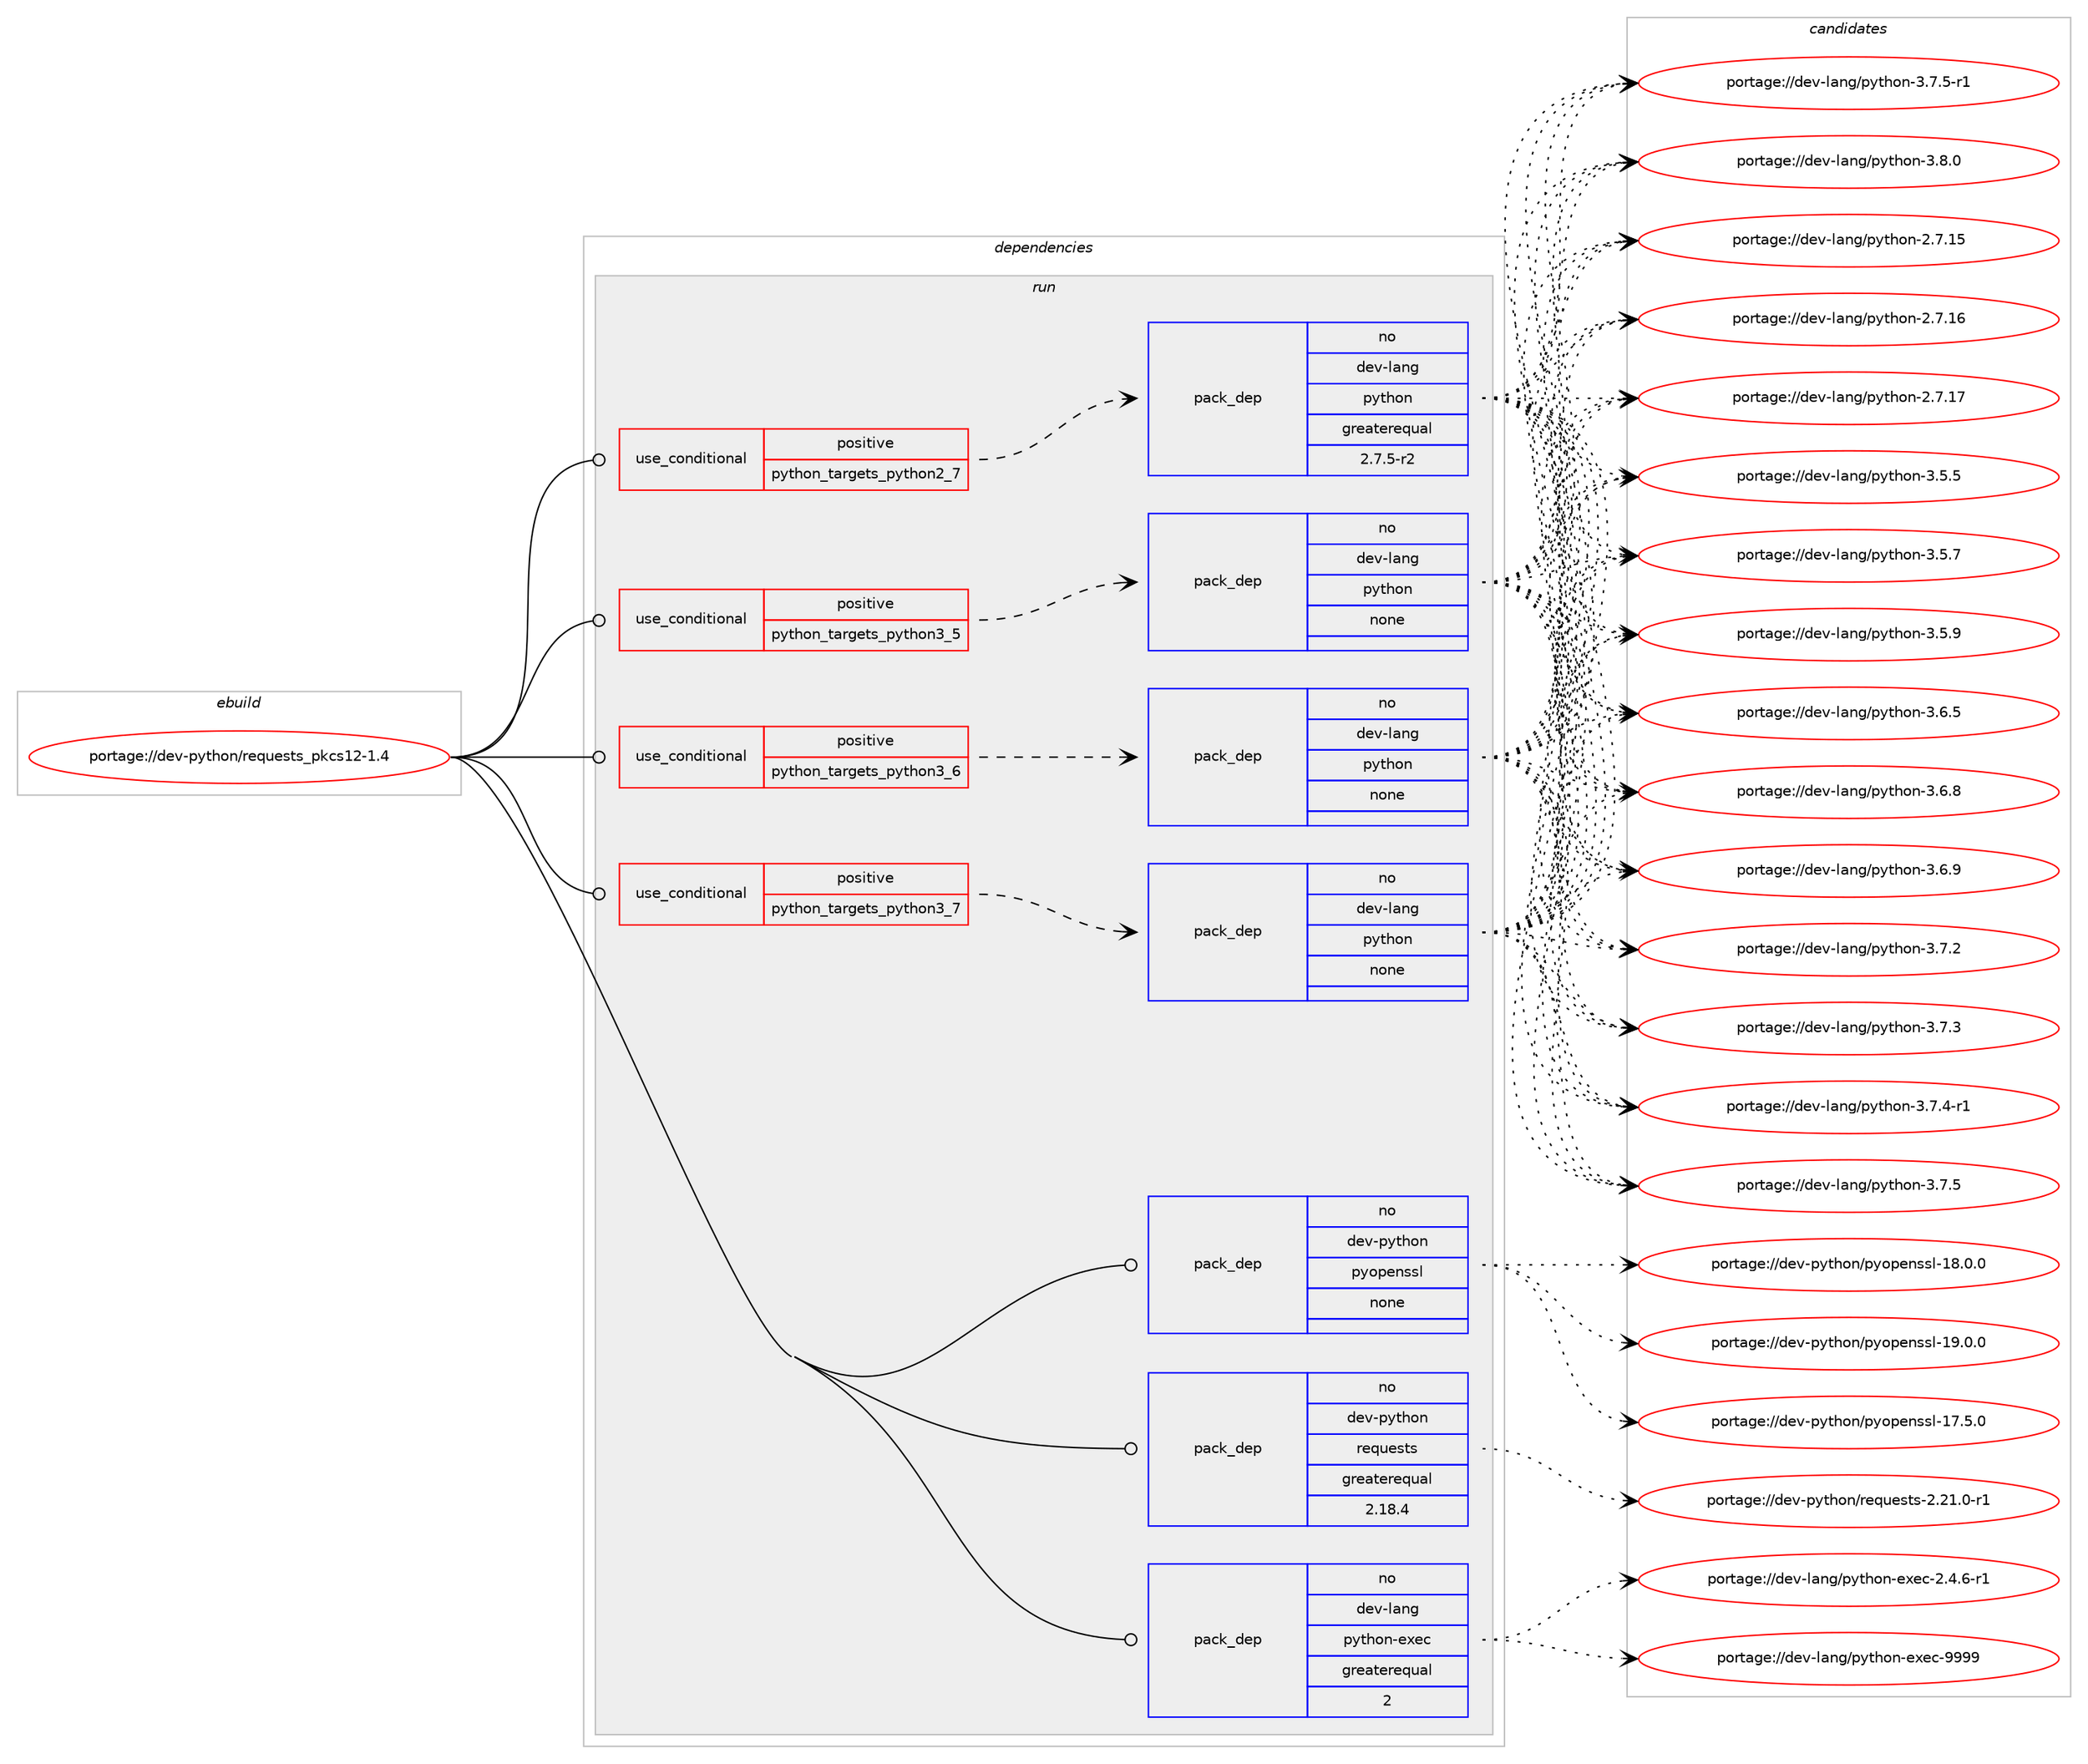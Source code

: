 digraph prolog {

# *************
# Graph options
# *************

newrank=true;
concentrate=true;
compound=true;
graph [rankdir=LR,fontname=Helvetica,fontsize=10,ranksep=1.5];#, ranksep=2.5, nodesep=0.2];
edge  [arrowhead=vee];
node  [fontname=Helvetica,fontsize=10];

# **********
# The ebuild
# **********

subgraph cluster_leftcol {
color=gray;
rank=same;
label=<<i>ebuild</i>>;
id [label="portage://dev-python/requests_pkcs12-1.4", color=red, width=4, href="../dev-python/requests_pkcs12-1.4.svg"];
}

# ****************
# The dependencies
# ****************

subgraph cluster_midcol {
color=gray;
label=<<i>dependencies</i>>;
subgraph cluster_compile {
fillcolor="#eeeeee";
style=filled;
label=<<i>compile</i>>;
}
subgraph cluster_compileandrun {
fillcolor="#eeeeee";
style=filled;
label=<<i>compile and run</i>>;
}
subgraph cluster_run {
fillcolor="#eeeeee";
style=filled;
label=<<i>run</i>>;
subgraph cond37981 {
dependency170344 [label=<<TABLE BORDER="0" CELLBORDER="1" CELLSPACING="0" CELLPADDING="4"><TR><TD ROWSPAN="3" CELLPADDING="10">use_conditional</TD></TR><TR><TD>positive</TD></TR><TR><TD>python_targets_python2_7</TD></TR></TABLE>>, shape=none, color=red];
subgraph pack128960 {
dependency170345 [label=<<TABLE BORDER="0" CELLBORDER="1" CELLSPACING="0" CELLPADDING="4" WIDTH="220"><TR><TD ROWSPAN="6" CELLPADDING="30">pack_dep</TD></TR><TR><TD WIDTH="110">no</TD></TR><TR><TD>dev-lang</TD></TR><TR><TD>python</TD></TR><TR><TD>greaterequal</TD></TR><TR><TD>2.7.5-r2</TD></TR></TABLE>>, shape=none, color=blue];
}
dependency170344:e -> dependency170345:w [weight=20,style="dashed",arrowhead="vee"];
}
id:e -> dependency170344:w [weight=20,style="solid",arrowhead="odot"];
subgraph cond37982 {
dependency170346 [label=<<TABLE BORDER="0" CELLBORDER="1" CELLSPACING="0" CELLPADDING="4"><TR><TD ROWSPAN="3" CELLPADDING="10">use_conditional</TD></TR><TR><TD>positive</TD></TR><TR><TD>python_targets_python3_5</TD></TR></TABLE>>, shape=none, color=red];
subgraph pack128961 {
dependency170347 [label=<<TABLE BORDER="0" CELLBORDER="1" CELLSPACING="0" CELLPADDING="4" WIDTH="220"><TR><TD ROWSPAN="6" CELLPADDING="30">pack_dep</TD></TR><TR><TD WIDTH="110">no</TD></TR><TR><TD>dev-lang</TD></TR><TR><TD>python</TD></TR><TR><TD>none</TD></TR><TR><TD></TD></TR></TABLE>>, shape=none, color=blue];
}
dependency170346:e -> dependency170347:w [weight=20,style="dashed",arrowhead="vee"];
}
id:e -> dependency170346:w [weight=20,style="solid",arrowhead="odot"];
subgraph cond37983 {
dependency170348 [label=<<TABLE BORDER="0" CELLBORDER="1" CELLSPACING="0" CELLPADDING="4"><TR><TD ROWSPAN="3" CELLPADDING="10">use_conditional</TD></TR><TR><TD>positive</TD></TR><TR><TD>python_targets_python3_6</TD></TR></TABLE>>, shape=none, color=red];
subgraph pack128962 {
dependency170349 [label=<<TABLE BORDER="0" CELLBORDER="1" CELLSPACING="0" CELLPADDING="4" WIDTH="220"><TR><TD ROWSPAN="6" CELLPADDING="30">pack_dep</TD></TR><TR><TD WIDTH="110">no</TD></TR><TR><TD>dev-lang</TD></TR><TR><TD>python</TD></TR><TR><TD>none</TD></TR><TR><TD></TD></TR></TABLE>>, shape=none, color=blue];
}
dependency170348:e -> dependency170349:w [weight=20,style="dashed",arrowhead="vee"];
}
id:e -> dependency170348:w [weight=20,style="solid",arrowhead="odot"];
subgraph cond37984 {
dependency170350 [label=<<TABLE BORDER="0" CELLBORDER="1" CELLSPACING="0" CELLPADDING="4"><TR><TD ROWSPAN="3" CELLPADDING="10">use_conditional</TD></TR><TR><TD>positive</TD></TR><TR><TD>python_targets_python3_7</TD></TR></TABLE>>, shape=none, color=red];
subgraph pack128963 {
dependency170351 [label=<<TABLE BORDER="0" CELLBORDER="1" CELLSPACING="0" CELLPADDING="4" WIDTH="220"><TR><TD ROWSPAN="6" CELLPADDING="30">pack_dep</TD></TR><TR><TD WIDTH="110">no</TD></TR><TR><TD>dev-lang</TD></TR><TR><TD>python</TD></TR><TR><TD>none</TD></TR><TR><TD></TD></TR></TABLE>>, shape=none, color=blue];
}
dependency170350:e -> dependency170351:w [weight=20,style="dashed",arrowhead="vee"];
}
id:e -> dependency170350:w [weight=20,style="solid",arrowhead="odot"];
subgraph pack128964 {
dependency170352 [label=<<TABLE BORDER="0" CELLBORDER="1" CELLSPACING="0" CELLPADDING="4" WIDTH="220"><TR><TD ROWSPAN="6" CELLPADDING="30">pack_dep</TD></TR><TR><TD WIDTH="110">no</TD></TR><TR><TD>dev-lang</TD></TR><TR><TD>python-exec</TD></TR><TR><TD>greaterequal</TD></TR><TR><TD>2</TD></TR></TABLE>>, shape=none, color=blue];
}
id:e -> dependency170352:w [weight=20,style="solid",arrowhead="odot"];
subgraph pack128965 {
dependency170353 [label=<<TABLE BORDER="0" CELLBORDER="1" CELLSPACING="0" CELLPADDING="4" WIDTH="220"><TR><TD ROWSPAN="6" CELLPADDING="30">pack_dep</TD></TR><TR><TD WIDTH="110">no</TD></TR><TR><TD>dev-python</TD></TR><TR><TD>pyopenssl</TD></TR><TR><TD>none</TD></TR><TR><TD></TD></TR></TABLE>>, shape=none, color=blue];
}
id:e -> dependency170353:w [weight=20,style="solid",arrowhead="odot"];
subgraph pack128966 {
dependency170354 [label=<<TABLE BORDER="0" CELLBORDER="1" CELLSPACING="0" CELLPADDING="4" WIDTH="220"><TR><TD ROWSPAN="6" CELLPADDING="30">pack_dep</TD></TR><TR><TD WIDTH="110">no</TD></TR><TR><TD>dev-python</TD></TR><TR><TD>requests</TD></TR><TR><TD>greaterequal</TD></TR><TR><TD>2.18.4</TD></TR></TABLE>>, shape=none, color=blue];
}
id:e -> dependency170354:w [weight=20,style="solid",arrowhead="odot"];
}
}

# **************
# The candidates
# **************

subgraph cluster_choices {
rank=same;
color=gray;
label=<<i>candidates</i>>;

subgraph choice128960 {
color=black;
nodesep=1;
choiceportage10010111845108971101034711212111610411111045504655464953 [label="portage://dev-lang/python-2.7.15", color=red, width=4,href="../dev-lang/python-2.7.15.svg"];
choiceportage10010111845108971101034711212111610411111045504655464954 [label="portage://dev-lang/python-2.7.16", color=red, width=4,href="../dev-lang/python-2.7.16.svg"];
choiceportage10010111845108971101034711212111610411111045504655464955 [label="portage://dev-lang/python-2.7.17", color=red, width=4,href="../dev-lang/python-2.7.17.svg"];
choiceportage100101118451089711010347112121116104111110455146534653 [label="portage://dev-lang/python-3.5.5", color=red, width=4,href="../dev-lang/python-3.5.5.svg"];
choiceportage100101118451089711010347112121116104111110455146534655 [label="portage://dev-lang/python-3.5.7", color=red, width=4,href="../dev-lang/python-3.5.7.svg"];
choiceportage100101118451089711010347112121116104111110455146534657 [label="portage://dev-lang/python-3.5.9", color=red, width=4,href="../dev-lang/python-3.5.9.svg"];
choiceportage100101118451089711010347112121116104111110455146544653 [label="portage://dev-lang/python-3.6.5", color=red, width=4,href="../dev-lang/python-3.6.5.svg"];
choiceportage100101118451089711010347112121116104111110455146544656 [label="portage://dev-lang/python-3.6.8", color=red, width=4,href="../dev-lang/python-3.6.8.svg"];
choiceportage100101118451089711010347112121116104111110455146544657 [label="portage://dev-lang/python-3.6.9", color=red, width=4,href="../dev-lang/python-3.6.9.svg"];
choiceportage100101118451089711010347112121116104111110455146554650 [label="portage://dev-lang/python-3.7.2", color=red, width=4,href="../dev-lang/python-3.7.2.svg"];
choiceportage100101118451089711010347112121116104111110455146554651 [label="portage://dev-lang/python-3.7.3", color=red, width=4,href="../dev-lang/python-3.7.3.svg"];
choiceportage1001011184510897110103471121211161041111104551465546524511449 [label="portage://dev-lang/python-3.7.4-r1", color=red, width=4,href="../dev-lang/python-3.7.4-r1.svg"];
choiceportage100101118451089711010347112121116104111110455146554653 [label="portage://dev-lang/python-3.7.5", color=red, width=4,href="../dev-lang/python-3.7.5.svg"];
choiceportage1001011184510897110103471121211161041111104551465546534511449 [label="portage://dev-lang/python-3.7.5-r1", color=red, width=4,href="../dev-lang/python-3.7.5-r1.svg"];
choiceportage100101118451089711010347112121116104111110455146564648 [label="portage://dev-lang/python-3.8.0", color=red, width=4,href="../dev-lang/python-3.8.0.svg"];
dependency170345:e -> choiceportage10010111845108971101034711212111610411111045504655464953:w [style=dotted,weight="100"];
dependency170345:e -> choiceportage10010111845108971101034711212111610411111045504655464954:w [style=dotted,weight="100"];
dependency170345:e -> choiceportage10010111845108971101034711212111610411111045504655464955:w [style=dotted,weight="100"];
dependency170345:e -> choiceportage100101118451089711010347112121116104111110455146534653:w [style=dotted,weight="100"];
dependency170345:e -> choiceportage100101118451089711010347112121116104111110455146534655:w [style=dotted,weight="100"];
dependency170345:e -> choiceportage100101118451089711010347112121116104111110455146534657:w [style=dotted,weight="100"];
dependency170345:e -> choiceportage100101118451089711010347112121116104111110455146544653:w [style=dotted,weight="100"];
dependency170345:e -> choiceportage100101118451089711010347112121116104111110455146544656:w [style=dotted,weight="100"];
dependency170345:e -> choiceportage100101118451089711010347112121116104111110455146544657:w [style=dotted,weight="100"];
dependency170345:e -> choiceportage100101118451089711010347112121116104111110455146554650:w [style=dotted,weight="100"];
dependency170345:e -> choiceportage100101118451089711010347112121116104111110455146554651:w [style=dotted,weight="100"];
dependency170345:e -> choiceportage1001011184510897110103471121211161041111104551465546524511449:w [style=dotted,weight="100"];
dependency170345:e -> choiceportage100101118451089711010347112121116104111110455146554653:w [style=dotted,weight="100"];
dependency170345:e -> choiceportage1001011184510897110103471121211161041111104551465546534511449:w [style=dotted,weight="100"];
dependency170345:e -> choiceportage100101118451089711010347112121116104111110455146564648:w [style=dotted,weight="100"];
}
subgraph choice128961 {
color=black;
nodesep=1;
choiceportage10010111845108971101034711212111610411111045504655464953 [label="portage://dev-lang/python-2.7.15", color=red, width=4,href="../dev-lang/python-2.7.15.svg"];
choiceportage10010111845108971101034711212111610411111045504655464954 [label="portage://dev-lang/python-2.7.16", color=red, width=4,href="../dev-lang/python-2.7.16.svg"];
choiceportage10010111845108971101034711212111610411111045504655464955 [label="portage://dev-lang/python-2.7.17", color=red, width=4,href="../dev-lang/python-2.7.17.svg"];
choiceportage100101118451089711010347112121116104111110455146534653 [label="portage://dev-lang/python-3.5.5", color=red, width=4,href="../dev-lang/python-3.5.5.svg"];
choiceportage100101118451089711010347112121116104111110455146534655 [label="portage://dev-lang/python-3.5.7", color=red, width=4,href="../dev-lang/python-3.5.7.svg"];
choiceportage100101118451089711010347112121116104111110455146534657 [label="portage://dev-lang/python-3.5.9", color=red, width=4,href="../dev-lang/python-3.5.9.svg"];
choiceportage100101118451089711010347112121116104111110455146544653 [label="portage://dev-lang/python-3.6.5", color=red, width=4,href="../dev-lang/python-3.6.5.svg"];
choiceportage100101118451089711010347112121116104111110455146544656 [label="portage://dev-lang/python-3.6.8", color=red, width=4,href="../dev-lang/python-3.6.8.svg"];
choiceportage100101118451089711010347112121116104111110455146544657 [label="portage://dev-lang/python-3.6.9", color=red, width=4,href="../dev-lang/python-3.6.9.svg"];
choiceportage100101118451089711010347112121116104111110455146554650 [label="portage://dev-lang/python-3.7.2", color=red, width=4,href="../dev-lang/python-3.7.2.svg"];
choiceportage100101118451089711010347112121116104111110455146554651 [label="portage://dev-lang/python-3.7.3", color=red, width=4,href="../dev-lang/python-3.7.3.svg"];
choiceportage1001011184510897110103471121211161041111104551465546524511449 [label="portage://dev-lang/python-3.7.4-r1", color=red, width=4,href="../dev-lang/python-3.7.4-r1.svg"];
choiceportage100101118451089711010347112121116104111110455146554653 [label="portage://dev-lang/python-3.7.5", color=red, width=4,href="../dev-lang/python-3.7.5.svg"];
choiceportage1001011184510897110103471121211161041111104551465546534511449 [label="portage://dev-lang/python-3.7.5-r1", color=red, width=4,href="../dev-lang/python-3.7.5-r1.svg"];
choiceportage100101118451089711010347112121116104111110455146564648 [label="portage://dev-lang/python-3.8.0", color=red, width=4,href="../dev-lang/python-3.8.0.svg"];
dependency170347:e -> choiceportage10010111845108971101034711212111610411111045504655464953:w [style=dotted,weight="100"];
dependency170347:e -> choiceportage10010111845108971101034711212111610411111045504655464954:w [style=dotted,weight="100"];
dependency170347:e -> choiceportage10010111845108971101034711212111610411111045504655464955:w [style=dotted,weight="100"];
dependency170347:e -> choiceportage100101118451089711010347112121116104111110455146534653:w [style=dotted,weight="100"];
dependency170347:e -> choiceportage100101118451089711010347112121116104111110455146534655:w [style=dotted,weight="100"];
dependency170347:e -> choiceportage100101118451089711010347112121116104111110455146534657:w [style=dotted,weight="100"];
dependency170347:e -> choiceportage100101118451089711010347112121116104111110455146544653:w [style=dotted,weight="100"];
dependency170347:e -> choiceportage100101118451089711010347112121116104111110455146544656:w [style=dotted,weight="100"];
dependency170347:e -> choiceportage100101118451089711010347112121116104111110455146544657:w [style=dotted,weight="100"];
dependency170347:e -> choiceportage100101118451089711010347112121116104111110455146554650:w [style=dotted,weight="100"];
dependency170347:e -> choiceportage100101118451089711010347112121116104111110455146554651:w [style=dotted,weight="100"];
dependency170347:e -> choiceportage1001011184510897110103471121211161041111104551465546524511449:w [style=dotted,weight="100"];
dependency170347:e -> choiceportage100101118451089711010347112121116104111110455146554653:w [style=dotted,weight="100"];
dependency170347:e -> choiceportage1001011184510897110103471121211161041111104551465546534511449:w [style=dotted,weight="100"];
dependency170347:e -> choiceportage100101118451089711010347112121116104111110455146564648:w [style=dotted,weight="100"];
}
subgraph choice128962 {
color=black;
nodesep=1;
choiceportage10010111845108971101034711212111610411111045504655464953 [label="portage://dev-lang/python-2.7.15", color=red, width=4,href="../dev-lang/python-2.7.15.svg"];
choiceportage10010111845108971101034711212111610411111045504655464954 [label="portage://dev-lang/python-2.7.16", color=red, width=4,href="../dev-lang/python-2.7.16.svg"];
choiceportage10010111845108971101034711212111610411111045504655464955 [label="portage://dev-lang/python-2.7.17", color=red, width=4,href="../dev-lang/python-2.7.17.svg"];
choiceportage100101118451089711010347112121116104111110455146534653 [label="portage://dev-lang/python-3.5.5", color=red, width=4,href="../dev-lang/python-3.5.5.svg"];
choiceportage100101118451089711010347112121116104111110455146534655 [label="portage://dev-lang/python-3.5.7", color=red, width=4,href="../dev-lang/python-3.5.7.svg"];
choiceportage100101118451089711010347112121116104111110455146534657 [label="portage://dev-lang/python-3.5.9", color=red, width=4,href="../dev-lang/python-3.5.9.svg"];
choiceportage100101118451089711010347112121116104111110455146544653 [label="portage://dev-lang/python-3.6.5", color=red, width=4,href="../dev-lang/python-3.6.5.svg"];
choiceportage100101118451089711010347112121116104111110455146544656 [label="portage://dev-lang/python-3.6.8", color=red, width=4,href="../dev-lang/python-3.6.8.svg"];
choiceportage100101118451089711010347112121116104111110455146544657 [label="portage://dev-lang/python-3.6.9", color=red, width=4,href="../dev-lang/python-3.6.9.svg"];
choiceportage100101118451089711010347112121116104111110455146554650 [label="portage://dev-lang/python-3.7.2", color=red, width=4,href="../dev-lang/python-3.7.2.svg"];
choiceportage100101118451089711010347112121116104111110455146554651 [label="portage://dev-lang/python-3.7.3", color=red, width=4,href="../dev-lang/python-3.7.3.svg"];
choiceportage1001011184510897110103471121211161041111104551465546524511449 [label="portage://dev-lang/python-3.7.4-r1", color=red, width=4,href="../dev-lang/python-3.7.4-r1.svg"];
choiceportage100101118451089711010347112121116104111110455146554653 [label="portage://dev-lang/python-3.7.5", color=red, width=4,href="../dev-lang/python-3.7.5.svg"];
choiceportage1001011184510897110103471121211161041111104551465546534511449 [label="portage://dev-lang/python-3.7.5-r1", color=red, width=4,href="../dev-lang/python-3.7.5-r1.svg"];
choiceportage100101118451089711010347112121116104111110455146564648 [label="portage://dev-lang/python-3.8.0", color=red, width=4,href="../dev-lang/python-3.8.0.svg"];
dependency170349:e -> choiceportage10010111845108971101034711212111610411111045504655464953:w [style=dotted,weight="100"];
dependency170349:e -> choiceportage10010111845108971101034711212111610411111045504655464954:w [style=dotted,weight="100"];
dependency170349:e -> choiceportage10010111845108971101034711212111610411111045504655464955:w [style=dotted,weight="100"];
dependency170349:e -> choiceportage100101118451089711010347112121116104111110455146534653:w [style=dotted,weight="100"];
dependency170349:e -> choiceportage100101118451089711010347112121116104111110455146534655:w [style=dotted,weight="100"];
dependency170349:e -> choiceportage100101118451089711010347112121116104111110455146534657:w [style=dotted,weight="100"];
dependency170349:e -> choiceportage100101118451089711010347112121116104111110455146544653:w [style=dotted,weight="100"];
dependency170349:e -> choiceportage100101118451089711010347112121116104111110455146544656:w [style=dotted,weight="100"];
dependency170349:e -> choiceportage100101118451089711010347112121116104111110455146544657:w [style=dotted,weight="100"];
dependency170349:e -> choiceportage100101118451089711010347112121116104111110455146554650:w [style=dotted,weight="100"];
dependency170349:e -> choiceportage100101118451089711010347112121116104111110455146554651:w [style=dotted,weight="100"];
dependency170349:e -> choiceportage1001011184510897110103471121211161041111104551465546524511449:w [style=dotted,weight="100"];
dependency170349:e -> choiceportage100101118451089711010347112121116104111110455146554653:w [style=dotted,weight="100"];
dependency170349:e -> choiceportage1001011184510897110103471121211161041111104551465546534511449:w [style=dotted,weight="100"];
dependency170349:e -> choiceportage100101118451089711010347112121116104111110455146564648:w [style=dotted,weight="100"];
}
subgraph choice128963 {
color=black;
nodesep=1;
choiceportage10010111845108971101034711212111610411111045504655464953 [label="portage://dev-lang/python-2.7.15", color=red, width=4,href="../dev-lang/python-2.7.15.svg"];
choiceportage10010111845108971101034711212111610411111045504655464954 [label="portage://dev-lang/python-2.7.16", color=red, width=4,href="../dev-lang/python-2.7.16.svg"];
choiceportage10010111845108971101034711212111610411111045504655464955 [label="portage://dev-lang/python-2.7.17", color=red, width=4,href="../dev-lang/python-2.7.17.svg"];
choiceportage100101118451089711010347112121116104111110455146534653 [label="portage://dev-lang/python-3.5.5", color=red, width=4,href="../dev-lang/python-3.5.5.svg"];
choiceportage100101118451089711010347112121116104111110455146534655 [label="portage://dev-lang/python-3.5.7", color=red, width=4,href="../dev-lang/python-3.5.7.svg"];
choiceportage100101118451089711010347112121116104111110455146534657 [label="portage://dev-lang/python-3.5.9", color=red, width=4,href="../dev-lang/python-3.5.9.svg"];
choiceportage100101118451089711010347112121116104111110455146544653 [label="portage://dev-lang/python-3.6.5", color=red, width=4,href="../dev-lang/python-3.6.5.svg"];
choiceportage100101118451089711010347112121116104111110455146544656 [label="portage://dev-lang/python-3.6.8", color=red, width=4,href="../dev-lang/python-3.6.8.svg"];
choiceportage100101118451089711010347112121116104111110455146544657 [label="portage://dev-lang/python-3.6.9", color=red, width=4,href="../dev-lang/python-3.6.9.svg"];
choiceportage100101118451089711010347112121116104111110455146554650 [label="portage://dev-lang/python-3.7.2", color=red, width=4,href="../dev-lang/python-3.7.2.svg"];
choiceportage100101118451089711010347112121116104111110455146554651 [label="portage://dev-lang/python-3.7.3", color=red, width=4,href="../dev-lang/python-3.7.3.svg"];
choiceportage1001011184510897110103471121211161041111104551465546524511449 [label="portage://dev-lang/python-3.7.4-r1", color=red, width=4,href="../dev-lang/python-3.7.4-r1.svg"];
choiceportage100101118451089711010347112121116104111110455146554653 [label="portage://dev-lang/python-3.7.5", color=red, width=4,href="../dev-lang/python-3.7.5.svg"];
choiceportage1001011184510897110103471121211161041111104551465546534511449 [label="portage://dev-lang/python-3.7.5-r1", color=red, width=4,href="../dev-lang/python-3.7.5-r1.svg"];
choiceportage100101118451089711010347112121116104111110455146564648 [label="portage://dev-lang/python-3.8.0", color=red, width=4,href="../dev-lang/python-3.8.0.svg"];
dependency170351:e -> choiceportage10010111845108971101034711212111610411111045504655464953:w [style=dotted,weight="100"];
dependency170351:e -> choiceportage10010111845108971101034711212111610411111045504655464954:w [style=dotted,weight="100"];
dependency170351:e -> choiceportage10010111845108971101034711212111610411111045504655464955:w [style=dotted,weight="100"];
dependency170351:e -> choiceportage100101118451089711010347112121116104111110455146534653:w [style=dotted,weight="100"];
dependency170351:e -> choiceportage100101118451089711010347112121116104111110455146534655:w [style=dotted,weight="100"];
dependency170351:e -> choiceportage100101118451089711010347112121116104111110455146534657:w [style=dotted,weight="100"];
dependency170351:e -> choiceportage100101118451089711010347112121116104111110455146544653:w [style=dotted,weight="100"];
dependency170351:e -> choiceportage100101118451089711010347112121116104111110455146544656:w [style=dotted,weight="100"];
dependency170351:e -> choiceportage100101118451089711010347112121116104111110455146544657:w [style=dotted,weight="100"];
dependency170351:e -> choiceportage100101118451089711010347112121116104111110455146554650:w [style=dotted,weight="100"];
dependency170351:e -> choiceportage100101118451089711010347112121116104111110455146554651:w [style=dotted,weight="100"];
dependency170351:e -> choiceportage1001011184510897110103471121211161041111104551465546524511449:w [style=dotted,weight="100"];
dependency170351:e -> choiceportage100101118451089711010347112121116104111110455146554653:w [style=dotted,weight="100"];
dependency170351:e -> choiceportage1001011184510897110103471121211161041111104551465546534511449:w [style=dotted,weight="100"];
dependency170351:e -> choiceportage100101118451089711010347112121116104111110455146564648:w [style=dotted,weight="100"];
}
subgraph choice128964 {
color=black;
nodesep=1;
choiceportage10010111845108971101034711212111610411111045101120101994550465246544511449 [label="portage://dev-lang/python-exec-2.4.6-r1", color=red, width=4,href="../dev-lang/python-exec-2.4.6-r1.svg"];
choiceportage10010111845108971101034711212111610411111045101120101994557575757 [label="portage://dev-lang/python-exec-9999", color=red, width=4,href="../dev-lang/python-exec-9999.svg"];
dependency170352:e -> choiceportage10010111845108971101034711212111610411111045101120101994550465246544511449:w [style=dotted,weight="100"];
dependency170352:e -> choiceportage10010111845108971101034711212111610411111045101120101994557575757:w [style=dotted,weight="100"];
}
subgraph choice128965 {
color=black;
nodesep=1;
choiceportage100101118451121211161041111104711212111111210111011511510845495546534648 [label="portage://dev-python/pyopenssl-17.5.0", color=red, width=4,href="../dev-python/pyopenssl-17.5.0.svg"];
choiceportage100101118451121211161041111104711212111111210111011511510845495646484648 [label="portage://dev-python/pyopenssl-18.0.0", color=red, width=4,href="../dev-python/pyopenssl-18.0.0.svg"];
choiceportage100101118451121211161041111104711212111111210111011511510845495746484648 [label="portage://dev-python/pyopenssl-19.0.0", color=red, width=4,href="../dev-python/pyopenssl-19.0.0.svg"];
dependency170353:e -> choiceportage100101118451121211161041111104711212111111210111011511510845495546534648:w [style=dotted,weight="100"];
dependency170353:e -> choiceportage100101118451121211161041111104711212111111210111011511510845495646484648:w [style=dotted,weight="100"];
dependency170353:e -> choiceportage100101118451121211161041111104711212111111210111011511510845495746484648:w [style=dotted,weight="100"];
}
subgraph choice128966 {
color=black;
nodesep=1;
choiceportage1001011184511212111610411111047114101113117101115116115455046504946484511449 [label="portage://dev-python/requests-2.21.0-r1", color=red, width=4,href="../dev-python/requests-2.21.0-r1.svg"];
dependency170354:e -> choiceportage1001011184511212111610411111047114101113117101115116115455046504946484511449:w [style=dotted,weight="100"];
}
}

}

